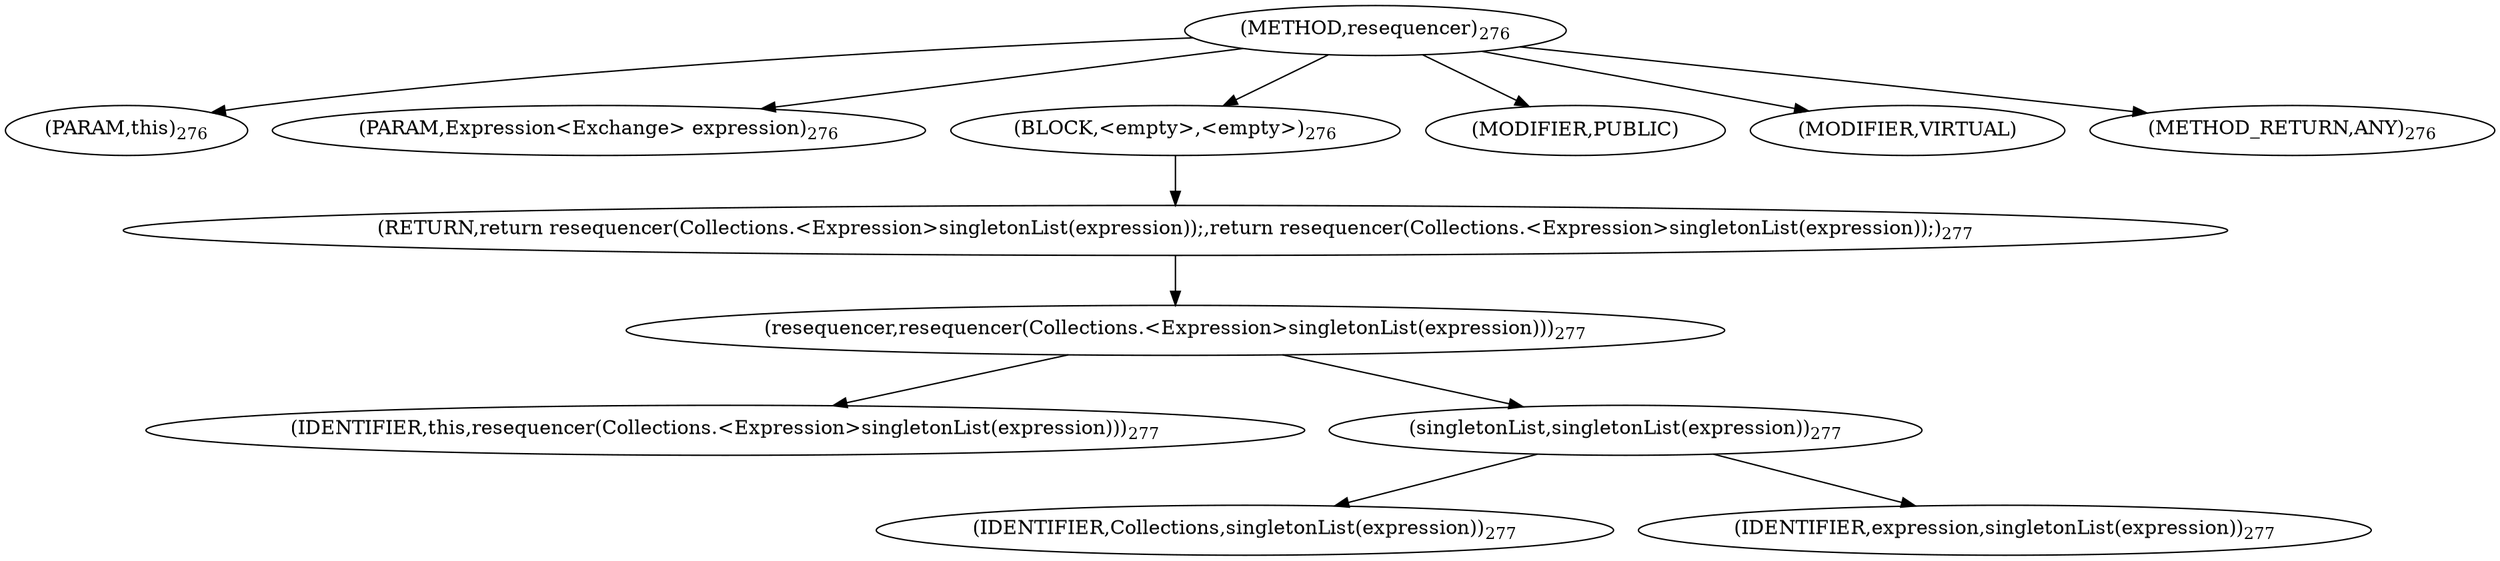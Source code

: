 digraph "resequencer" {  
"722" [label = <(METHOD,resequencer)<SUB>276</SUB>> ]
"64" [label = <(PARAM,this)<SUB>276</SUB>> ]
"723" [label = <(PARAM,Expression&lt;Exchange&gt; expression)<SUB>276</SUB>> ]
"724" [label = <(BLOCK,&lt;empty&gt;,&lt;empty&gt;)<SUB>276</SUB>> ]
"725" [label = <(RETURN,return resequencer(Collections.&lt;Expression&gt;singletonList(expression));,return resequencer(Collections.&lt;Expression&gt;singletonList(expression));)<SUB>277</SUB>> ]
"726" [label = <(resequencer,resequencer(Collections.&lt;Expression&gt;singletonList(expression)))<SUB>277</SUB>> ]
"63" [label = <(IDENTIFIER,this,resequencer(Collections.&lt;Expression&gt;singletonList(expression)))<SUB>277</SUB>> ]
"727" [label = <(singletonList,singletonList(expression))<SUB>277</SUB>> ]
"728" [label = <(IDENTIFIER,Collections,singletonList(expression))<SUB>277</SUB>> ]
"729" [label = <(IDENTIFIER,expression,singletonList(expression))<SUB>277</SUB>> ]
"730" [label = <(MODIFIER,PUBLIC)> ]
"731" [label = <(MODIFIER,VIRTUAL)> ]
"732" [label = <(METHOD_RETURN,ANY)<SUB>276</SUB>> ]
  "722" -> "64" 
  "722" -> "723" 
  "722" -> "724" 
  "722" -> "730" 
  "722" -> "731" 
  "722" -> "732" 
  "724" -> "725" 
  "725" -> "726" 
  "726" -> "63" 
  "726" -> "727" 
  "727" -> "728" 
  "727" -> "729" 
}
